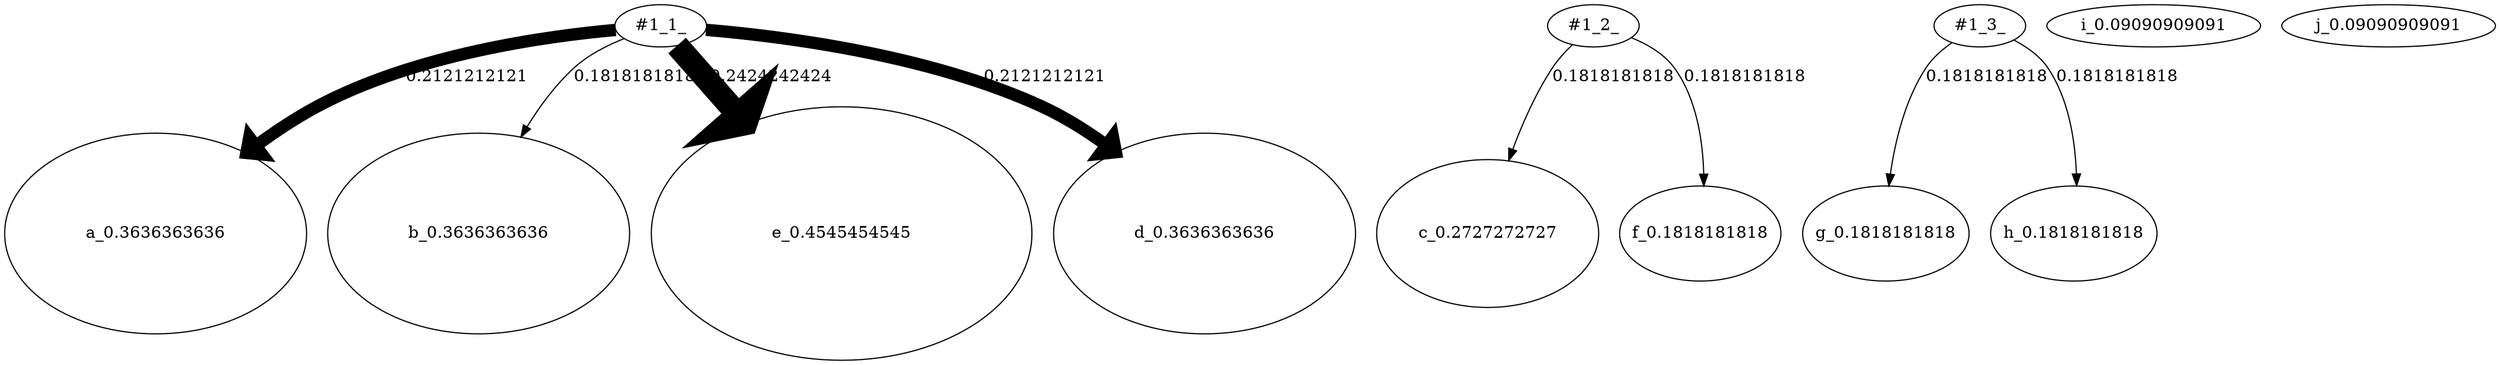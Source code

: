 digraph G {
  edge []
n_2 [label="#1_1_" style="setlinewidth(1)" ]
n_3 [label="#1_2_" style="setlinewidth(1)" ]
n_4 [label="#1_3_" style="setlinewidth(1)" ]
n_5 [label="a_0.3636363636" height=2.375 width=3.5625 style="setlinewidth(1)" ]
n_6 [label="b_0.3636363636" height=2.375 width=3.5625 style="setlinewidth(1)" ]
n_7 [label="c_0.2727272727" height=1.75 width=2.625 style="setlinewidth(1)" ]
n_13 [label="i_0.09090909091" height=0.5 width=0.75 style="setlinewidth(1)" ]
n_9 [label="e_0.4545454545" height=3.0 width=4.5 style="setlinewidth(1)" ]
n_10 [label="f_0.1818181818" height=1.125 width=1.6875 style="setlinewidth(1)" ]
n_11 [label="g_0.1818181818" height=1.125 width=1.6875 style="setlinewidth(1)" ]
n_12 [label="h_0.1818181818" height=1.125 width=1.6875 style="setlinewidth(1)" ]
n_8 [label="d_0.3636363636" height=2.375 width=3.5625 style="setlinewidth(1)" ]
n_14 [label="j_0.09090909091" height=0.5 width=0.75 style="setlinewidth(1)" ]
n_2 -> n_5 [label="0.2121212121" style="setlinewidth(10.5)" ]
n_2 -> n_6 [label="0.1818181818" style="setlinewidth(1)" ]
n_3 -> n_7 [label="0.1818181818" style="setlinewidth(1)" ]
n_2 -> n_8 [label="0.2121212121" style="setlinewidth(10.5)" ]
n_2 -> n_9 [label="0.2424242424" style="setlinewidth(20)" ]
n_3 -> n_10 [label="0.1818181818" style="setlinewidth(1)" ]
n_4 -> n_11 [label="0.1818181818" style="setlinewidth(1)" ]
n_4 -> n_12 [label="0.1818181818" style="setlinewidth(1)" ]
}
